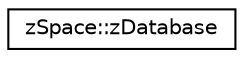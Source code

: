 digraph "Graphical Class Hierarchy"
{
 // LATEX_PDF_SIZE
  edge [fontname="Helvetica",fontsize="10",labelfontname="Helvetica",labelfontsize="10"];
  node [fontname="Helvetica",fontsize="10",shape=record];
  rankdir="LR";
  Node0 [label="zSpace::zDatabase",height=0.2,width=0.4,color="black", fillcolor="white", style="filled",URL="$classz_space_1_1z_database.html",tooltip="A database class for accessing a SQL database using SQLite library."];
}
